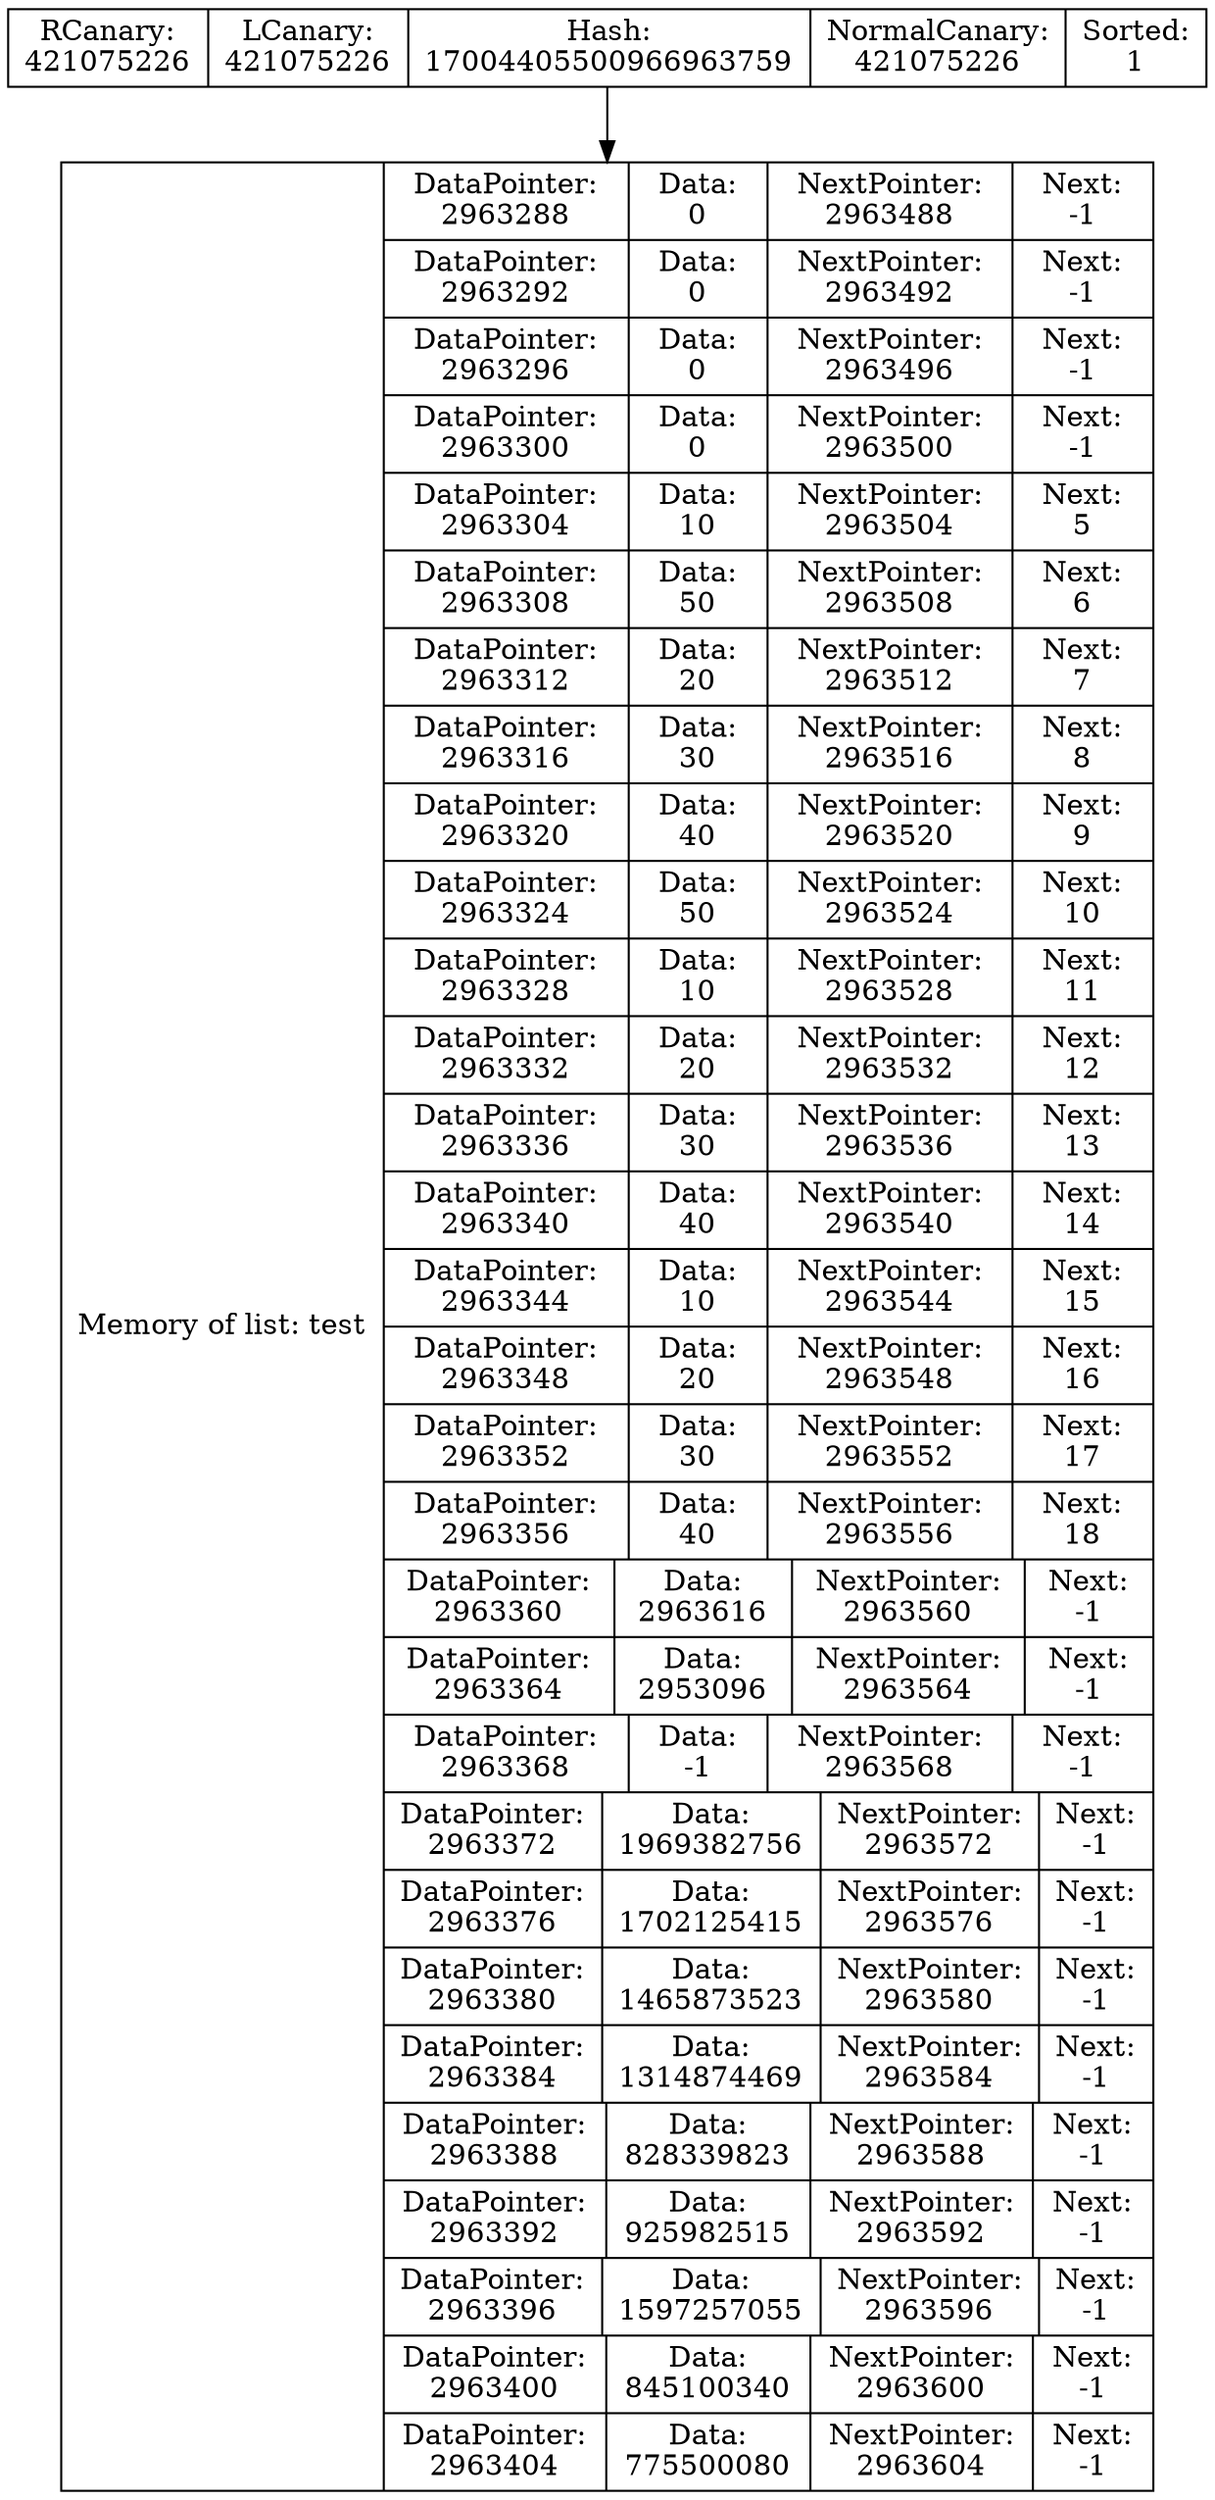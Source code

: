 digraph G{
data [shape=record,label="{Memory of list: test} | {{DataPointer:\n2963288 | Data:\n0 | NextPointer:\n2963488 | Next:\n-1}
| {DataPointer:\n2963292 | Data:\n0 | NextPointer:\n2963492 | Next:\n-1}
| {DataPointer:\n2963296 | Data:\n0 | NextPointer:\n2963496 | Next:\n-1}
| {DataPointer:\n2963300 | Data:\n0 | NextPointer:\n2963500 | Next:\n-1}
| {DataPointer:\n2963304 | Data:\n10 | NextPointer:\n2963504 | Next:\n5}
| {DataPointer:\n2963308 | Data:\n50 | NextPointer:\n2963508 | Next:\n6}
| {DataPointer:\n2963312 | Data:\n20 | NextPointer:\n2963512 | Next:\n7}
| {DataPointer:\n2963316 | Data:\n30 | NextPointer:\n2963516 | Next:\n8}
| {DataPointer:\n2963320 | Data:\n40 | NextPointer:\n2963520 | Next:\n9}
| {DataPointer:\n2963324 | Data:\n50 | NextPointer:\n2963524 | Next:\n10}
| {DataPointer:\n2963328 | Data:\n10 | NextPointer:\n2963528 | Next:\n11}
| {DataPointer:\n2963332 | Data:\n20 | NextPointer:\n2963532 | Next:\n12}
| {DataPointer:\n2963336 | Data:\n30 | NextPointer:\n2963536 | Next:\n13}
| {DataPointer:\n2963340 | Data:\n40 | NextPointer:\n2963540 | Next:\n14}
| {DataPointer:\n2963344 | Data:\n10 | NextPointer:\n2963544 | Next:\n15}
| {DataPointer:\n2963348 | Data:\n20 | NextPointer:\n2963548 | Next:\n16}
| {DataPointer:\n2963352 | Data:\n30 | NextPointer:\n2963552 | Next:\n17}
| {DataPointer:\n2963356 | Data:\n40 | NextPointer:\n2963556 | Next:\n18}
| {DataPointer:\n2963360 | Data:\n2963616 | NextPointer:\n2963560 | Next:\n-1}
| {DataPointer:\n2963364 | Data:\n2953096 | NextPointer:\n2963564 | Next:\n-1}
| {DataPointer:\n2963368 | Data:\n-1 | NextPointer:\n2963568 | Next:\n-1}
| {DataPointer:\n2963372 | Data:\n1969382756 | NextPointer:\n2963572 | Next:\n-1}
| {DataPointer:\n2963376 | Data:\n1702125415 | NextPointer:\n2963576 | Next:\n-1}
| {DataPointer:\n2963380 | Data:\n1465873523 | NextPointer:\n2963580 | Next:\n-1}
| {DataPointer:\n2963384 | Data:\n1314874469 | NextPointer:\n2963584 | Next:\n-1}
| {DataPointer:\n2963388 | Data:\n828339823 | NextPointer:\n2963588 | Next:\n-1}
| {DataPointer:\n2963392 | Data:\n925982515 | NextPointer:\n2963592 | Next:\n-1}
| {DataPointer:\n2963396 | Data:\n1597257055 | NextPointer:\n2963596 | Next:\n-1}
| {DataPointer:\n2963400 | Data:\n845100340 | NextPointer:\n2963600 | Next:\n-1}
| {DataPointer:\n2963404 | Data:\n775500080 | NextPointer:\n2963604 | Next:\n-1}
}"];
Shild [shape=record,label=" RCanary:\n421075226 | LCanary:\n421075226 | Hash:\n17004405500966963759 | NormalCanary:\n421075226 | Sorted:\n1"];
Shild->data
}
